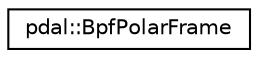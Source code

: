 digraph "Graphical Class Hierarchy"
{
  edge [fontname="Helvetica",fontsize="10",labelfontname="Helvetica",labelfontsize="10"];
  node [fontname="Helvetica",fontsize="10",shape=record];
  rankdir="LR";
  Node1 [label="pdal::BpfPolarFrame",height=0.2,width=0.4,color="black", fillcolor="white", style="filled",URL="$structpdal_1_1BpfPolarFrame.html"];
}
